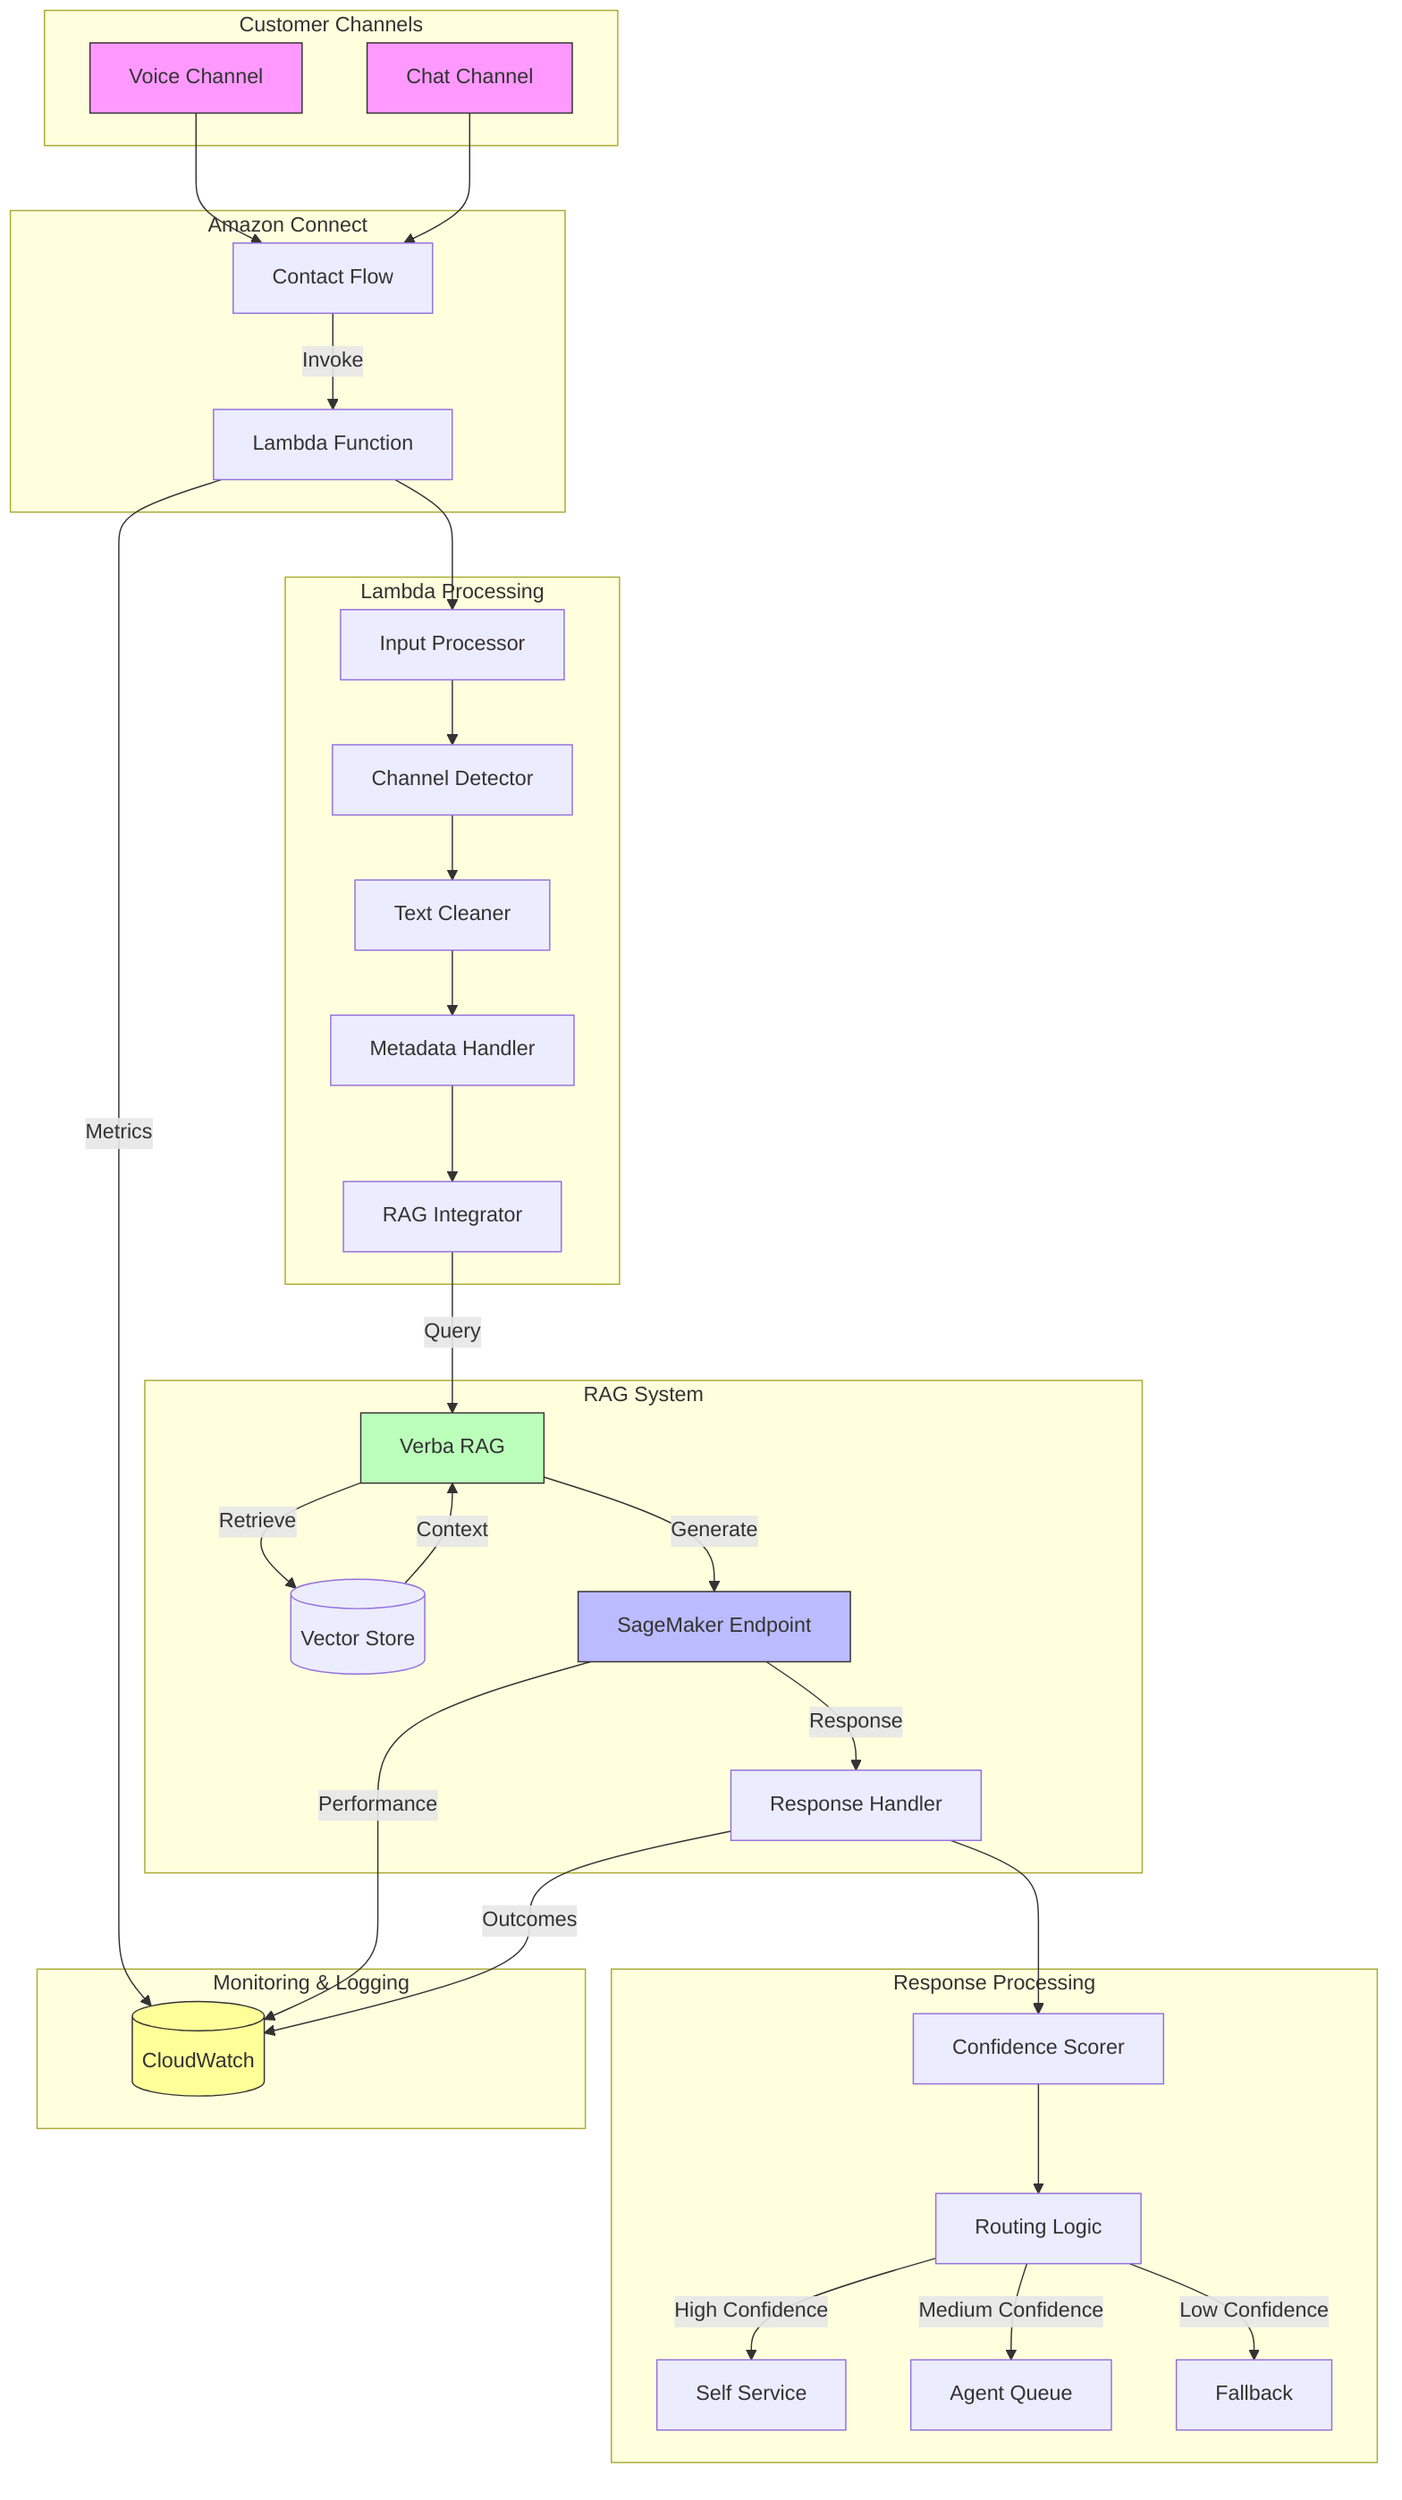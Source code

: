 flowchart TD
    subgraph "Customer Channels"
        V[Voice Channel]
        C[Chat Channel]
    end

    subgraph "Amazon Connect"
        CF[Contact Flow]
        V --> CF
        C --> CF
        CF -->|Invoke| L[Lambda Function]
    end

    subgraph "Lambda Processing"
        L --> IP[Input Processor]
        IP --> CD[Channel Detector]
        CD --> TC[Text Cleaner]
        TC --> MD[Metadata Handler]
        MD --> RI[RAG Integrator]
    end

    subgraph "RAG System"
        RI -->|Query| VR[Verba RAG]
        VR -->|Retrieve| VS[(Vector Store)]
        VS -->|Context| VR
        VR -->|Generate| SM[SageMaker Endpoint]
        SM -->|Response| RH[Response Handler]
    end

    subgraph "Response Processing"
        RH --> CS[Confidence Scorer]
        CS --> RL[Routing Logic]
        RL -->|High Confidence| SS[Self Service]
        RL -->|Medium Confidence| AQ[Agent Queue]
        RL -->|Low Confidence| FB[Fallback]
    end

    subgraph "Monitoring & Logging"
        L -->|Metrics| CW[(CloudWatch)]
        SM -->|Performance| CW
        RH -->|Outcomes| CW
    end

    style V fill:#f9f,stroke:#333
    style C fill:#f9f,stroke:#333
    style SM fill:#bbf,stroke:#333
    style VR fill:#bfb,stroke:#333
    style CW fill:#ff9,stroke:#333